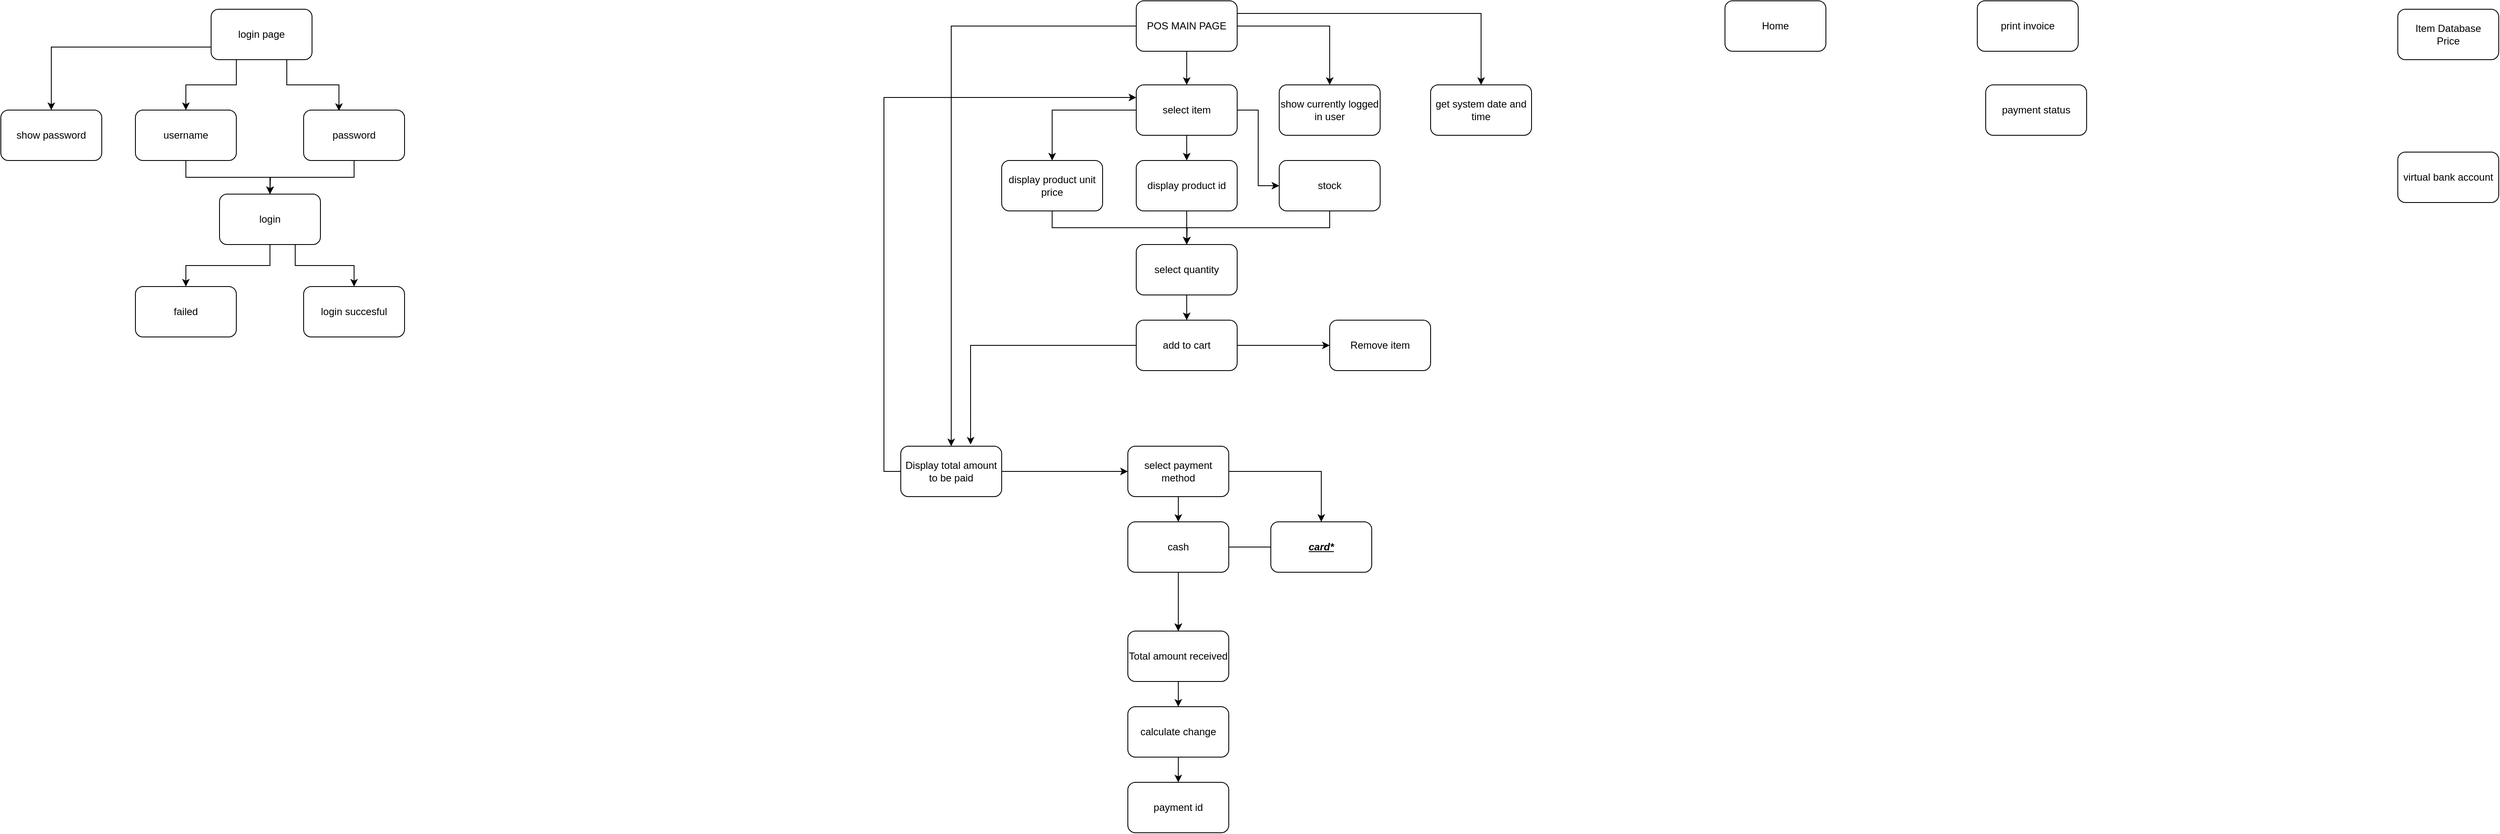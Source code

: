 <mxfile version="20.3.0" type="device"><diagram id="CdCC9yyUgJ3IXufEPw0y" name="Page-1"><mxGraphModel dx="2273" dy="869" grid="1" gridSize="10" guides="1" tooltips="1" connect="1" arrows="1" fold="1" page="1" pageScale="1" pageWidth="850" pageHeight="1100" math="0" shadow="0"><root><mxCell id="0"/><mxCell id="1" parent="0"/><mxCell id="w8k1LxhsMc0PEkNSHY4u-65" style="edgeStyle=orthogonalEdgeStyle;rounded=0;orthogonalLoop=1;jettySize=auto;html=1;exitX=0.25;exitY=1;exitDx=0;exitDy=0;" parent="1" source="w8k1LxhsMc0PEkNSHY4u-1" target="w8k1LxhsMc0PEkNSHY4u-7" edge="1"><mxGeometry relative="1" as="geometry"/></mxCell><mxCell id="w8k1LxhsMc0PEkNSHY4u-66" style="edgeStyle=orthogonalEdgeStyle;rounded=0;orthogonalLoop=1;jettySize=auto;html=1;exitX=0.75;exitY=1;exitDx=0;exitDy=0;entryX=0.35;entryY=0.017;entryDx=0;entryDy=0;entryPerimeter=0;" parent="1" source="w8k1LxhsMc0PEkNSHY4u-1" target="w8k1LxhsMc0PEkNSHY4u-8" edge="1"><mxGeometry relative="1" as="geometry"/></mxCell><mxCell id="w8k1LxhsMc0PEkNSHY4u-80" style="edgeStyle=orthogonalEdgeStyle;rounded=0;orthogonalLoop=1;jettySize=auto;html=1;exitX=0;exitY=0.75;exitDx=0;exitDy=0;" parent="1" source="w8k1LxhsMc0PEkNSHY4u-1" target="w8k1LxhsMc0PEkNSHY4u-77" edge="1"><mxGeometry relative="1" as="geometry"/></mxCell><mxCell id="w8k1LxhsMc0PEkNSHY4u-1" value="login page" style="rounded=1;whiteSpace=wrap;html=1;" parent="1" vertex="1"><mxGeometry x="-30" y="30" width="120" height="60" as="geometry"/></mxCell><mxCell id="w8k1LxhsMc0PEkNSHY4u-2" value="Item Database&lt;br&gt;Price" style="rounded=1;whiteSpace=wrap;html=1;" parent="1" vertex="1"><mxGeometry x="2570" y="30" width="120" height="60" as="geometry"/></mxCell><mxCell id="w8k1LxhsMc0PEkNSHY4u-5" value="Home" style="rounded=1;whiteSpace=wrap;html=1;" parent="1" vertex="1"><mxGeometry x="1770" y="20" width="120" height="60" as="geometry"/></mxCell><mxCell id="w8k1LxhsMc0PEkNSHY4u-28" style="edgeStyle=orthogonalEdgeStyle;rounded=0;orthogonalLoop=1;jettySize=auto;html=1;" parent="1" source="w8k1LxhsMc0PEkNSHY4u-6" target="w8k1LxhsMc0PEkNSHY4u-14" edge="1"><mxGeometry relative="1" as="geometry"/></mxCell><mxCell id="w8k1LxhsMc0PEkNSHY4u-29" style="edgeStyle=orthogonalEdgeStyle;rounded=0;orthogonalLoop=1;jettySize=auto;html=1;" parent="1" source="w8k1LxhsMc0PEkNSHY4u-6" target="w8k1LxhsMc0PEkNSHY4u-19" edge="1"><mxGeometry relative="1" as="geometry"/></mxCell><mxCell id="w8k1LxhsMc0PEkNSHY4u-43" style="edgeStyle=orthogonalEdgeStyle;rounded=0;orthogonalLoop=1;jettySize=auto;html=1;exitX=0;exitY=0.5;exitDx=0;exitDy=0;entryX=0.5;entryY=0;entryDx=0;entryDy=0;" parent="1" source="w8k1LxhsMc0PEkNSHY4u-6" target="w8k1LxhsMc0PEkNSHY4u-11" edge="1"><mxGeometry relative="1" as="geometry"/></mxCell><mxCell id="w8k1LxhsMc0PEkNSHY4u-47" style="edgeStyle=orthogonalEdgeStyle;rounded=0;orthogonalLoop=1;jettySize=auto;html=1;exitX=1;exitY=0.25;exitDx=0;exitDy=0;entryX=0.5;entryY=0;entryDx=0;entryDy=0;" parent="1" source="w8k1LxhsMc0PEkNSHY4u-6" target="w8k1LxhsMc0PEkNSHY4u-20" edge="1"><mxGeometry relative="1" as="geometry"/></mxCell><mxCell id="w8k1LxhsMc0PEkNSHY4u-6" value="POS MAIN PAGE" style="rounded=1;whiteSpace=wrap;html=1;" parent="1" vertex="1"><mxGeometry x="1070" y="20" width="120" height="60" as="geometry"/></mxCell><mxCell id="w8k1LxhsMc0PEkNSHY4u-73" style="edgeStyle=orthogonalEdgeStyle;rounded=0;orthogonalLoop=1;jettySize=auto;html=1;exitX=0.5;exitY=1;exitDx=0;exitDy=0;" parent="1" source="w8k1LxhsMc0PEkNSHY4u-7" target="w8k1LxhsMc0PEkNSHY4u-72" edge="1"><mxGeometry relative="1" as="geometry"/></mxCell><mxCell id="w8k1LxhsMc0PEkNSHY4u-7" value="username" style="rounded=1;whiteSpace=wrap;html=1;" parent="1" vertex="1"><mxGeometry x="-120" y="150" width="120" height="60" as="geometry"/></mxCell><mxCell id="w8k1LxhsMc0PEkNSHY4u-74" style="edgeStyle=orthogonalEdgeStyle;rounded=0;orthogonalLoop=1;jettySize=auto;html=1;exitX=0.5;exitY=1;exitDx=0;exitDy=0;" parent="1" source="w8k1LxhsMc0PEkNSHY4u-8" edge="1"><mxGeometry relative="1" as="geometry"><mxPoint x="40" y="250" as="targetPoint"/></mxGeometry></mxCell><mxCell id="w8k1LxhsMc0PEkNSHY4u-8" value="password" style="rounded=1;whiteSpace=wrap;html=1;" parent="1" vertex="1"><mxGeometry x="80" y="150" width="120" height="60" as="geometry"/></mxCell><mxCell id="w8k1LxhsMc0PEkNSHY4u-49" style="edgeStyle=orthogonalEdgeStyle;rounded=0;orthogonalLoop=1;jettySize=auto;html=1;exitX=1;exitY=0.5;exitDx=0;exitDy=0;entryX=0;entryY=0.5;entryDx=0;entryDy=0;" parent="1" source="w8k1LxhsMc0PEkNSHY4u-11" target="w8k1LxhsMc0PEkNSHY4u-48" edge="1"><mxGeometry relative="1" as="geometry"/></mxCell><mxCell id="w8k1LxhsMc0PEkNSHY4u-59" style="edgeStyle=orthogonalEdgeStyle;rounded=0;orthogonalLoop=1;jettySize=auto;html=1;exitX=0;exitY=0.5;exitDx=0;exitDy=0;entryX=0;entryY=0.25;entryDx=0;entryDy=0;" parent="1" source="w8k1LxhsMc0PEkNSHY4u-11" target="w8k1LxhsMc0PEkNSHY4u-14" edge="1"><mxGeometry relative="1" as="geometry"/></mxCell><mxCell id="w8k1LxhsMc0PEkNSHY4u-11" value="Display total amount to be paid" style="rounded=1;whiteSpace=wrap;html=1;" parent="1" vertex="1"><mxGeometry x="790" y="550" width="120" height="60" as="geometry"/></mxCell><mxCell id="w8k1LxhsMc0PEkNSHY4u-12" value="print invoice" style="rounded=1;whiteSpace=wrap;html=1;" parent="1" vertex="1"><mxGeometry x="2070" y="20" width="120" height="60" as="geometry"/></mxCell><mxCell id="w8k1LxhsMc0PEkNSHY4u-13" value="Remove item" style="rounded=1;whiteSpace=wrap;html=1;" parent="1" vertex="1"><mxGeometry x="1300" y="400" width="120" height="60" as="geometry"/></mxCell><mxCell id="w8k1LxhsMc0PEkNSHY4u-30" style="edgeStyle=orthogonalEdgeStyle;rounded=0;orthogonalLoop=1;jettySize=auto;html=1;exitX=0.5;exitY=1;exitDx=0;exitDy=0;" parent="1" source="w8k1LxhsMc0PEkNSHY4u-14" target="w8k1LxhsMc0PEkNSHY4u-22" edge="1"><mxGeometry relative="1" as="geometry"/></mxCell><mxCell id="w8k1LxhsMc0PEkNSHY4u-31" style="edgeStyle=orthogonalEdgeStyle;rounded=0;orthogonalLoop=1;jettySize=auto;html=1;exitX=0;exitY=0.5;exitDx=0;exitDy=0;entryX=0.5;entryY=0;entryDx=0;entryDy=0;" parent="1" source="w8k1LxhsMc0PEkNSHY4u-14" target="w8k1LxhsMc0PEkNSHY4u-23" edge="1"><mxGeometry relative="1" as="geometry"/></mxCell><mxCell id="w8k1LxhsMc0PEkNSHY4u-33" style="edgeStyle=orthogonalEdgeStyle;rounded=0;orthogonalLoop=1;jettySize=auto;html=1;exitX=1;exitY=0.5;exitDx=0;exitDy=0;entryX=0;entryY=0.5;entryDx=0;entryDy=0;" parent="1" source="w8k1LxhsMc0PEkNSHY4u-14" target="w8k1LxhsMc0PEkNSHY4u-32" edge="1"><mxGeometry relative="1" as="geometry"/></mxCell><mxCell id="w8k1LxhsMc0PEkNSHY4u-14" value="select item" style="rounded=1;whiteSpace=wrap;html=1;" parent="1" vertex="1"><mxGeometry x="1070" y="120" width="120" height="60" as="geometry"/></mxCell><mxCell id="w8k1LxhsMc0PEkNSHY4u-58" style="edgeStyle=orthogonalEdgeStyle;rounded=0;orthogonalLoop=1;jettySize=auto;html=1;exitX=0.5;exitY=1;exitDx=0;exitDy=0;" parent="1" source="w8k1LxhsMc0PEkNSHY4u-15" target="w8k1LxhsMc0PEkNSHY4u-25" edge="1"><mxGeometry relative="1" as="geometry"/></mxCell><mxCell id="w8k1LxhsMc0PEkNSHY4u-15" value="calculate change" style="rounded=1;whiteSpace=wrap;html=1;" parent="1" vertex="1"><mxGeometry x="1060" y="860" width="120" height="60" as="geometry"/></mxCell><mxCell id="w8k1LxhsMc0PEkNSHY4u-57" style="edgeStyle=orthogonalEdgeStyle;rounded=0;orthogonalLoop=1;jettySize=auto;html=1;exitX=0.5;exitY=1;exitDx=0;exitDy=0;" parent="1" source="w8k1LxhsMc0PEkNSHY4u-16" target="w8k1LxhsMc0PEkNSHY4u-15" edge="1"><mxGeometry relative="1" as="geometry"/></mxCell><mxCell id="w8k1LxhsMc0PEkNSHY4u-16" value="Total amount received" style="rounded=1;whiteSpace=wrap;html=1;" parent="1" vertex="1"><mxGeometry x="1060" y="770" width="120" height="60" as="geometry"/></mxCell><mxCell id="w8k1LxhsMc0PEkNSHY4u-17" value="payment status" style="rounded=1;whiteSpace=wrap;html=1;" parent="1" vertex="1"><mxGeometry x="2080" y="120" width="120" height="60" as="geometry"/></mxCell><mxCell id="w8k1LxhsMc0PEkNSHY4u-18" value="virtual bank account" style="rounded=1;whiteSpace=wrap;html=1;" parent="1" vertex="1"><mxGeometry x="2570" y="200" width="120" height="60" as="geometry"/></mxCell><mxCell id="w8k1LxhsMc0PEkNSHY4u-19" value="show currently logged in user" style="rounded=1;whiteSpace=wrap;html=1;" parent="1" vertex="1"><mxGeometry x="1240" y="120" width="120" height="60" as="geometry"/></mxCell><mxCell id="w8k1LxhsMc0PEkNSHY4u-20" value="get system date and time" style="rounded=1;whiteSpace=wrap;html=1;" parent="1" vertex="1"><mxGeometry x="1420" y="120" width="120" height="60" as="geometry"/></mxCell><mxCell id="w8k1LxhsMc0PEkNSHY4u-36" style="edgeStyle=orthogonalEdgeStyle;rounded=0;orthogonalLoop=1;jettySize=auto;html=1;exitX=0.5;exitY=1;exitDx=0;exitDy=0;" parent="1" source="w8k1LxhsMc0PEkNSHY4u-22" edge="1"><mxGeometry relative="1" as="geometry"><mxPoint x="1130" y="310" as="targetPoint"/></mxGeometry></mxCell><mxCell id="w8k1LxhsMc0PEkNSHY4u-22" value="display product id" style="rounded=1;whiteSpace=wrap;html=1;" parent="1" vertex="1"><mxGeometry x="1070" y="210" width="120" height="60" as="geometry"/></mxCell><mxCell id="w8k1LxhsMc0PEkNSHY4u-35" style="edgeStyle=orthogonalEdgeStyle;rounded=0;orthogonalLoop=1;jettySize=auto;html=1;exitX=0.5;exitY=1;exitDx=0;exitDy=0;entryX=0.5;entryY=0;entryDx=0;entryDy=0;" parent="1" source="w8k1LxhsMc0PEkNSHY4u-23" target="w8k1LxhsMc0PEkNSHY4u-34" edge="1"><mxGeometry relative="1" as="geometry"/></mxCell><mxCell id="w8k1LxhsMc0PEkNSHY4u-23" value="display product unit price" style="rounded=1;whiteSpace=wrap;html=1;" parent="1" vertex="1"><mxGeometry x="910" y="210" width="120" height="60" as="geometry"/></mxCell><mxCell id="w8k1LxhsMc0PEkNSHY4u-45" style="edgeStyle=orthogonalEdgeStyle;rounded=0;orthogonalLoop=1;jettySize=auto;html=1;exitX=0;exitY=0.5;exitDx=0;exitDy=0;entryX=0.692;entryY=-0.033;entryDx=0;entryDy=0;entryPerimeter=0;" parent="1" source="w8k1LxhsMc0PEkNSHY4u-24" target="w8k1LxhsMc0PEkNSHY4u-11" edge="1"><mxGeometry relative="1" as="geometry"/></mxCell><mxCell id="w8k1LxhsMc0PEkNSHY4u-46" style="edgeStyle=orthogonalEdgeStyle;rounded=0;orthogonalLoop=1;jettySize=auto;html=1;exitX=1;exitY=0.5;exitDx=0;exitDy=0;entryX=0;entryY=0.5;entryDx=0;entryDy=0;" parent="1" source="w8k1LxhsMc0PEkNSHY4u-24" target="w8k1LxhsMc0PEkNSHY4u-13" edge="1"><mxGeometry relative="1" as="geometry"/></mxCell><mxCell id="w8k1LxhsMc0PEkNSHY4u-24" value="add to cart" style="rounded=1;whiteSpace=wrap;html=1;" parent="1" vertex="1"><mxGeometry x="1070" y="400" width="120" height="60" as="geometry"/></mxCell><mxCell id="w8k1LxhsMc0PEkNSHY4u-25" value="payment id" style="rounded=1;whiteSpace=wrap;html=1;" parent="1" vertex="1"><mxGeometry x="1060" y="950" width="120" height="60" as="geometry"/></mxCell><mxCell id="w8k1LxhsMc0PEkNSHY4u-37" style="edgeStyle=orthogonalEdgeStyle;rounded=0;orthogonalLoop=1;jettySize=auto;html=1;exitX=0.5;exitY=1;exitDx=0;exitDy=0;" parent="1" source="w8k1LxhsMc0PEkNSHY4u-32" edge="1"><mxGeometry relative="1" as="geometry"><mxPoint x="1130" y="310" as="targetPoint"/></mxGeometry></mxCell><mxCell id="w8k1LxhsMc0PEkNSHY4u-32" value="stock" style="rounded=1;whiteSpace=wrap;html=1;" parent="1" vertex="1"><mxGeometry x="1240" y="210" width="120" height="60" as="geometry"/></mxCell><mxCell id="w8k1LxhsMc0PEkNSHY4u-38" style="edgeStyle=orthogonalEdgeStyle;rounded=0;orthogonalLoop=1;jettySize=auto;html=1;exitX=0.5;exitY=1;exitDx=0;exitDy=0;entryX=0.5;entryY=0;entryDx=0;entryDy=0;" parent="1" source="w8k1LxhsMc0PEkNSHY4u-34" target="w8k1LxhsMc0PEkNSHY4u-24" edge="1"><mxGeometry relative="1" as="geometry"/></mxCell><mxCell id="w8k1LxhsMc0PEkNSHY4u-34" value="select quantity" style="rounded=1;whiteSpace=wrap;html=1;" parent="1" vertex="1"><mxGeometry x="1070" y="310" width="120" height="60" as="geometry"/></mxCell><mxCell id="w8k1LxhsMc0PEkNSHY4u-52" value="" style="edgeStyle=orthogonalEdgeStyle;rounded=0;orthogonalLoop=1;jettySize=auto;html=1;" parent="1" source="w8k1LxhsMc0PEkNSHY4u-48" target="w8k1LxhsMc0PEkNSHY4u-51" edge="1"><mxGeometry relative="1" as="geometry"/></mxCell><mxCell id="w8k1LxhsMc0PEkNSHY4u-53" style="edgeStyle=orthogonalEdgeStyle;rounded=0;orthogonalLoop=1;jettySize=auto;html=1;exitX=1;exitY=0.5;exitDx=0;exitDy=0;" parent="1" source="w8k1LxhsMc0PEkNSHY4u-48" target="w8k1LxhsMc0PEkNSHY4u-50" edge="1"><mxGeometry relative="1" as="geometry"/></mxCell><mxCell id="w8k1LxhsMc0PEkNSHY4u-48" value="select payment method" style="rounded=1;whiteSpace=wrap;html=1;" parent="1" vertex="1"><mxGeometry x="1060" y="550" width="120" height="60" as="geometry"/></mxCell><mxCell id="w8k1LxhsMc0PEkNSHY4u-55" style="edgeStyle=orthogonalEdgeStyle;rounded=0;orthogonalLoop=1;jettySize=auto;html=1;" parent="1" source="w8k1LxhsMc0PEkNSHY4u-50" target="w8k1LxhsMc0PEkNSHY4u-16" edge="1"><mxGeometry relative="1" as="geometry"/></mxCell><mxCell id="w8k1LxhsMc0PEkNSHY4u-50" value="&lt;b&gt;&lt;i&gt;&lt;u&gt;card*&lt;/u&gt;&lt;/i&gt;&lt;/b&gt;" style="rounded=1;whiteSpace=wrap;html=1;" parent="1" vertex="1"><mxGeometry x="1230" y="640" width="120" height="60" as="geometry"/></mxCell><mxCell id="w8k1LxhsMc0PEkNSHY4u-54" style="edgeStyle=orthogonalEdgeStyle;rounded=0;orthogonalLoop=1;jettySize=auto;html=1;exitX=0.5;exitY=1;exitDx=0;exitDy=0;" parent="1" source="w8k1LxhsMc0PEkNSHY4u-51" target="w8k1LxhsMc0PEkNSHY4u-16" edge="1"><mxGeometry relative="1" as="geometry"/></mxCell><mxCell id="w8k1LxhsMc0PEkNSHY4u-51" value="cash" style="rounded=1;whiteSpace=wrap;html=1;" parent="1" vertex="1"><mxGeometry x="1060" y="640" width="120" height="60" as="geometry"/></mxCell><mxCell id="w8k1LxhsMc0PEkNSHY4u-68" value="login succesful" style="rounded=1;whiteSpace=wrap;html=1;" parent="1" vertex="1"><mxGeometry x="80" y="360" width="120" height="60" as="geometry"/></mxCell><mxCell id="w8k1LxhsMc0PEkNSHY4u-69" value="failed" style="rounded=1;whiteSpace=wrap;html=1;" parent="1" vertex="1"><mxGeometry x="-120" y="360" width="120" height="60" as="geometry"/></mxCell><mxCell id="w8k1LxhsMc0PEkNSHY4u-75" style="edgeStyle=orthogonalEdgeStyle;rounded=0;orthogonalLoop=1;jettySize=auto;html=1;exitX=0.5;exitY=1;exitDx=0;exitDy=0;entryX=0.5;entryY=0;entryDx=0;entryDy=0;" parent="1" source="w8k1LxhsMc0PEkNSHY4u-72" target="w8k1LxhsMc0PEkNSHY4u-69" edge="1"><mxGeometry relative="1" as="geometry"/></mxCell><mxCell id="w8k1LxhsMc0PEkNSHY4u-76" style="edgeStyle=orthogonalEdgeStyle;rounded=0;orthogonalLoop=1;jettySize=auto;html=1;exitX=0.75;exitY=1;exitDx=0;exitDy=0;" parent="1" source="w8k1LxhsMc0PEkNSHY4u-72" target="w8k1LxhsMc0PEkNSHY4u-68" edge="1"><mxGeometry relative="1" as="geometry"/></mxCell><mxCell id="w8k1LxhsMc0PEkNSHY4u-72" value="login" style="rounded=1;whiteSpace=wrap;html=1;" parent="1" vertex="1"><mxGeometry x="-20" y="250" width="120" height="60" as="geometry"/></mxCell><mxCell id="w8k1LxhsMc0PEkNSHY4u-77" value="show password" style="rounded=1;whiteSpace=wrap;html=1;" parent="1" vertex="1"><mxGeometry x="-280" y="150" width="120" height="60" as="geometry"/></mxCell></root></mxGraphModel></diagram></mxfile>